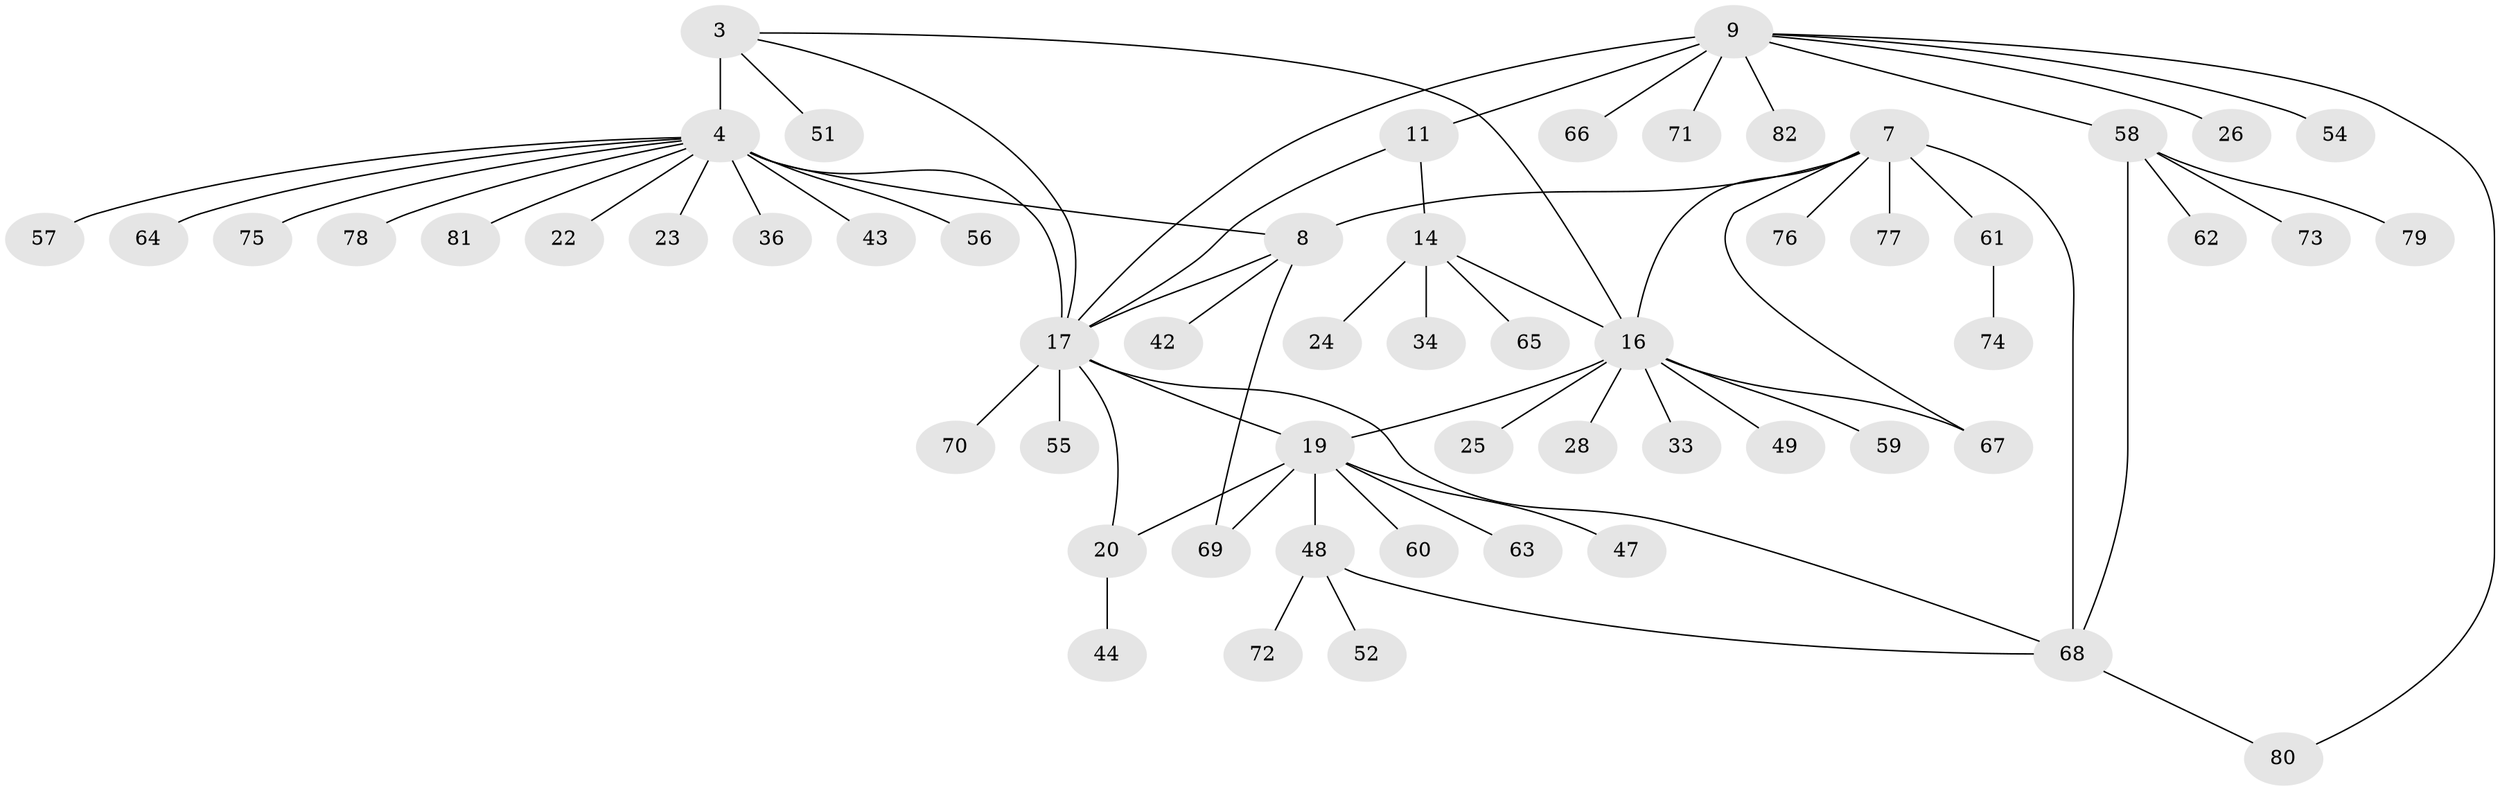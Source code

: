 // original degree distribution, {3: 0.0975609756097561, 12: 0.012195121951219513, 6: 0.0975609756097561, 5: 0.024390243902439025, 10: 0.012195121951219513, 4: 0.07317073170731707, 8: 0.036585365853658534, 7: 0.012195121951219513, 2: 0.08536585365853659, 1: 0.5487804878048781}
// Generated by graph-tools (version 1.1) at 2025/57/03/04/25 21:57:31]
// undirected, 57 vertices, 69 edges
graph export_dot {
graph [start="1"]
  node [color=gray90,style=filled];
  3 [super="+1"];
  4 [super="+2"];
  7 [super="+5"];
  8 [super="+6"];
  9;
  11 [super="+10"];
  14 [super="+13"];
  16 [super="+15"];
  17 [super="+12"];
  19 [super="+18"];
  20;
  22;
  23;
  24;
  25;
  26;
  28;
  33;
  34;
  36;
  42;
  43;
  44;
  47;
  48;
  49 [super="+21"];
  51;
  52;
  54;
  55;
  56;
  57;
  58 [super="+39"];
  59;
  60;
  61;
  62;
  63;
  64;
  65 [super="+40+41"];
  66 [super="+45"];
  67 [super="+31+37+38+46+50"];
  68 [super="+35"];
  69 [super="+30"];
  70;
  71;
  72;
  73;
  74;
  75;
  76;
  77;
  78;
  79;
  80 [super="+29+53"];
  81;
  82;
  3 -- 4 [weight=4];
  3 -- 51;
  3 -- 17;
  3 -- 16;
  4 -- 36;
  4 -- 57;
  4 -- 75;
  4 -- 64;
  4 -- 8;
  4 -- 43;
  4 -- 78;
  4 -- 17;
  4 -- 81;
  4 -- 22;
  4 -- 23;
  4 -- 56;
  7 -- 8 [weight=4];
  7 -- 61;
  7 -- 76;
  7 -- 77;
  7 -- 16;
  7 -- 67;
  7 -- 68;
  8 -- 17 [weight=2];
  8 -- 42;
  8 -- 69;
  9 -- 11 [weight=2];
  9 -- 26;
  9 -- 54;
  9 -- 71;
  9 -- 82;
  9 -- 17;
  9 -- 58;
  9 -- 80;
  9 -- 66;
  11 -- 14;
  11 -- 17 [weight=2];
  14 -- 16 [weight=4];
  14 -- 34;
  14 -- 24;
  14 -- 65;
  16 -- 25;
  16 -- 33;
  16 -- 59;
  16 -- 19;
  16 -- 28;
  16 -- 67;
  16 -- 49;
  17 -- 19 [weight=2];
  17 -- 20;
  17 -- 70 [weight=2];
  17 -- 55;
  17 -- 68;
  19 -- 20 [weight=2];
  19 -- 48;
  19 -- 60;
  19 -- 63;
  19 -- 47;
  19 -- 69;
  20 -- 44;
  48 -- 52;
  48 -- 68;
  48 -- 72;
  58 -- 62;
  58 -- 79;
  58 -- 73;
  58 -- 68;
  61 -- 74;
  68 -- 80;
}
